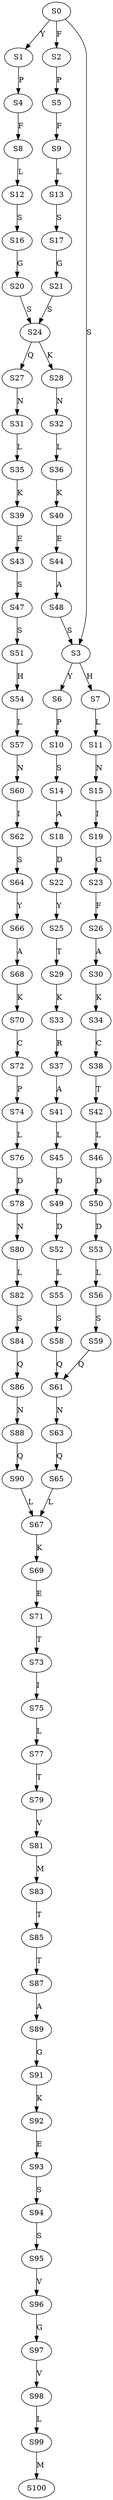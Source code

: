 strict digraph  {
	S0 -> S1 [ label = Y ];
	S0 -> S2 [ label = F ];
	S0 -> S3 [ label = S ];
	S1 -> S4 [ label = P ];
	S2 -> S5 [ label = P ];
	S3 -> S6 [ label = Y ];
	S3 -> S7 [ label = H ];
	S4 -> S8 [ label = F ];
	S5 -> S9 [ label = F ];
	S6 -> S10 [ label = P ];
	S7 -> S11 [ label = L ];
	S8 -> S12 [ label = L ];
	S9 -> S13 [ label = L ];
	S10 -> S14 [ label = S ];
	S11 -> S15 [ label = N ];
	S12 -> S16 [ label = S ];
	S13 -> S17 [ label = S ];
	S14 -> S18 [ label = A ];
	S15 -> S19 [ label = I ];
	S16 -> S20 [ label = G ];
	S17 -> S21 [ label = G ];
	S18 -> S22 [ label = D ];
	S19 -> S23 [ label = G ];
	S20 -> S24 [ label = S ];
	S21 -> S24 [ label = S ];
	S22 -> S25 [ label = Y ];
	S23 -> S26 [ label = F ];
	S24 -> S27 [ label = Q ];
	S24 -> S28 [ label = K ];
	S25 -> S29 [ label = T ];
	S26 -> S30 [ label = A ];
	S27 -> S31 [ label = N ];
	S28 -> S32 [ label = N ];
	S29 -> S33 [ label = K ];
	S30 -> S34 [ label = K ];
	S31 -> S35 [ label = L ];
	S32 -> S36 [ label = L ];
	S33 -> S37 [ label = R ];
	S34 -> S38 [ label = C ];
	S35 -> S39 [ label = K ];
	S36 -> S40 [ label = K ];
	S37 -> S41 [ label = A ];
	S38 -> S42 [ label = T ];
	S39 -> S43 [ label = E ];
	S40 -> S44 [ label = E ];
	S41 -> S45 [ label = L ];
	S42 -> S46 [ label = L ];
	S43 -> S47 [ label = S ];
	S44 -> S48 [ label = A ];
	S45 -> S49 [ label = D ];
	S46 -> S50 [ label = D ];
	S47 -> S51 [ label = S ];
	S48 -> S3 [ label = S ];
	S49 -> S52 [ label = D ];
	S50 -> S53 [ label = D ];
	S51 -> S54 [ label = H ];
	S52 -> S55 [ label = L ];
	S53 -> S56 [ label = L ];
	S54 -> S57 [ label = L ];
	S55 -> S58 [ label = S ];
	S56 -> S59 [ label = S ];
	S57 -> S60 [ label = N ];
	S58 -> S61 [ label = Q ];
	S59 -> S61 [ label = Q ];
	S60 -> S62 [ label = I ];
	S61 -> S63 [ label = N ];
	S62 -> S64 [ label = S ];
	S63 -> S65 [ label = Q ];
	S64 -> S66 [ label = Y ];
	S65 -> S67 [ label = L ];
	S66 -> S68 [ label = A ];
	S67 -> S69 [ label = K ];
	S68 -> S70 [ label = K ];
	S69 -> S71 [ label = E ];
	S70 -> S72 [ label = C ];
	S71 -> S73 [ label = T ];
	S72 -> S74 [ label = P ];
	S73 -> S75 [ label = I ];
	S74 -> S76 [ label = L ];
	S75 -> S77 [ label = L ];
	S76 -> S78 [ label = D ];
	S77 -> S79 [ label = T ];
	S78 -> S80 [ label = N ];
	S79 -> S81 [ label = V ];
	S80 -> S82 [ label = L ];
	S81 -> S83 [ label = M ];
	S82 -> S84 [ label = S ];
	S83 -> S85 [ label = T ];
	S84 -> S86 [ label = Q ];
	S85 -> S87 [ label = T ];
	S86 -> S88 [ label = N ];
	S87 -> S89 [ label = A ];
	S88 -> S90 [ label = Q ];
	S89 -> S91 [ label = G ];
	S90 -> S67 [ label = L ];
	S91 -> S92 [ label = K ];
	S92 -> S93 [ label = E ];
	S93 -> S94 [ label = S ];
	S94 -> S95 [ label = S ];
	S95 -> S96 [ label = V ];
	S96 -> S97 [ label = G ];
	S97 -> S98 [ label = V ];
	S98 -> S99 [ label = L ];
	S99 -> S100 [ label = M ];
}
